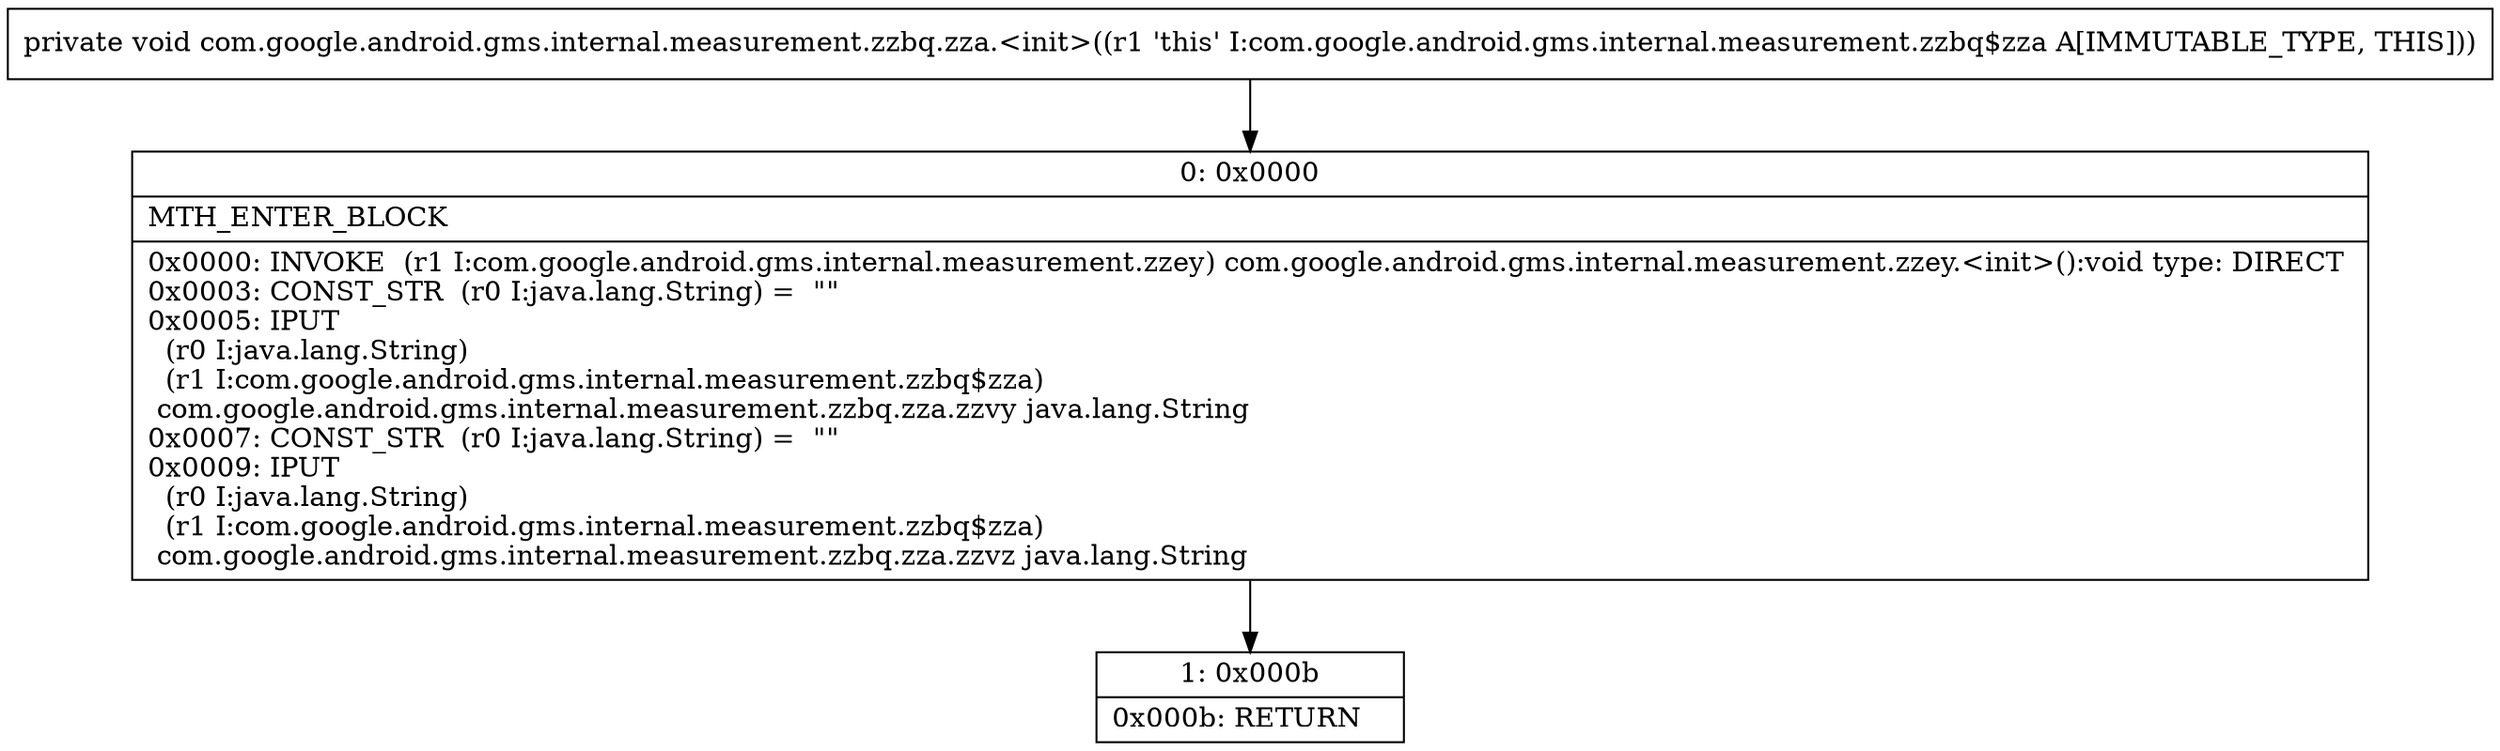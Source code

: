 digraph "CFG forcom.google.android.gms.internal.measurement.zzbq.zza.\<init\>()V" {
Node_0 [shape=record,label="{0\:\ 0x0000|MTH_ENTER_BLOCK\l|0x0000: INVOKE  (r1 I:com.google.android.gms.internal.measurement.zzey) com.google.android.gms.internal.measurement.zzey.\<init\>():void type: DIRECT \l0x0003: CONST_STR  (r0 I:java.lang.String) =  \"\" \l0x0005: IPUT  \l  (r0 I:java.lang.String)\l  (r1 I:com.google.android.gms.internal.measurement.zzbq$zza)\l com.google.android.gms.internal.measurement.zzbq.zza.zzvy java.lang.String \l0x0007: CONST_STR  (r0 I:java.lang.String) =  \"\" \l0x0009: IPUT  \l  (r0 I:java.lang.String)\l  (r1 I:com.google.android.gms.internal.measurement.zzbq$zza)\l com.google.android.gms.internal.measurement.zzbq.zza.zzvz java.lang.String \l}"];
Node_1 [shape=record,label="{1\:\ 0x000b|0x000b: RETURN   \l}"];
MethodNode[shape=record,label="{private void com.google.android.gms.internal.measurement.zzbq.zza.\<init\>((r1 'this' I:com.google.android.gms.internal.measurement.zzbq$zza A[IMMUTABLE_TYPE, THIS])) }"];
MethodNode -> Node_0;
Node_0 -> Node_1;
}


